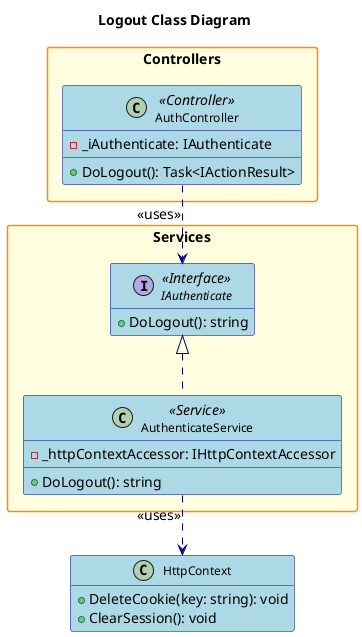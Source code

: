@startuml
' Class Diagram for Logout Feature (Simplified)

title Logout Class Diagram 

hide empty members
skinparam packageStyle rectangle
skinparam linetype ortho
skinparam defaultFontSize 14
skinparam defaultFontName Arial
skinparam classFontSize 12
skinparam classFontName Arial
skinparam noteFontSize 11
skinparam noteFontName Arial

skinparam class {
    BackgroundColor LightBlue
    BorderColor DarkBlue
    ArrowColor DarkBlue
    FontSize 12
}

skinparam package {
    BackgroundColor LightYellow
    BorderColor DarkOrange
    FontSize 14
    FontStyle bold
}

skinparam interface {
    BackgroundColor LightGreen
    BorderColor DarkGreen
    FontSize 12
}

skinparam enum {
    BackgroundColor LightCyan
    BorderColor DarkCyan
    FontSize 12
}

package "Controllers" {
    class AuthController <<Controller>> {
        - _iAuthenticate: IAuthenticate
        + DoLogout(): Task<IActionResult>
    }
}

package "Services" {
    interface IAuthenticate <<Interface>> {
        + DoLogout(): string
    }
    class AuthenticateService <<Service>> {
        - _httpContextAccessor: IHttpContextAccessor
        + DoLogout(): string
    }
}

class HttpContext {
    + DeleteCookie(key: string): void
    + ClearSession(): void
}

' Relationships
AuthController ..> IAuthenticate : <<uses>>
IAuthenticate <|.. AuthenticateService
AuthenticateService ..> HttpContext : <<uses>>

@enduml 